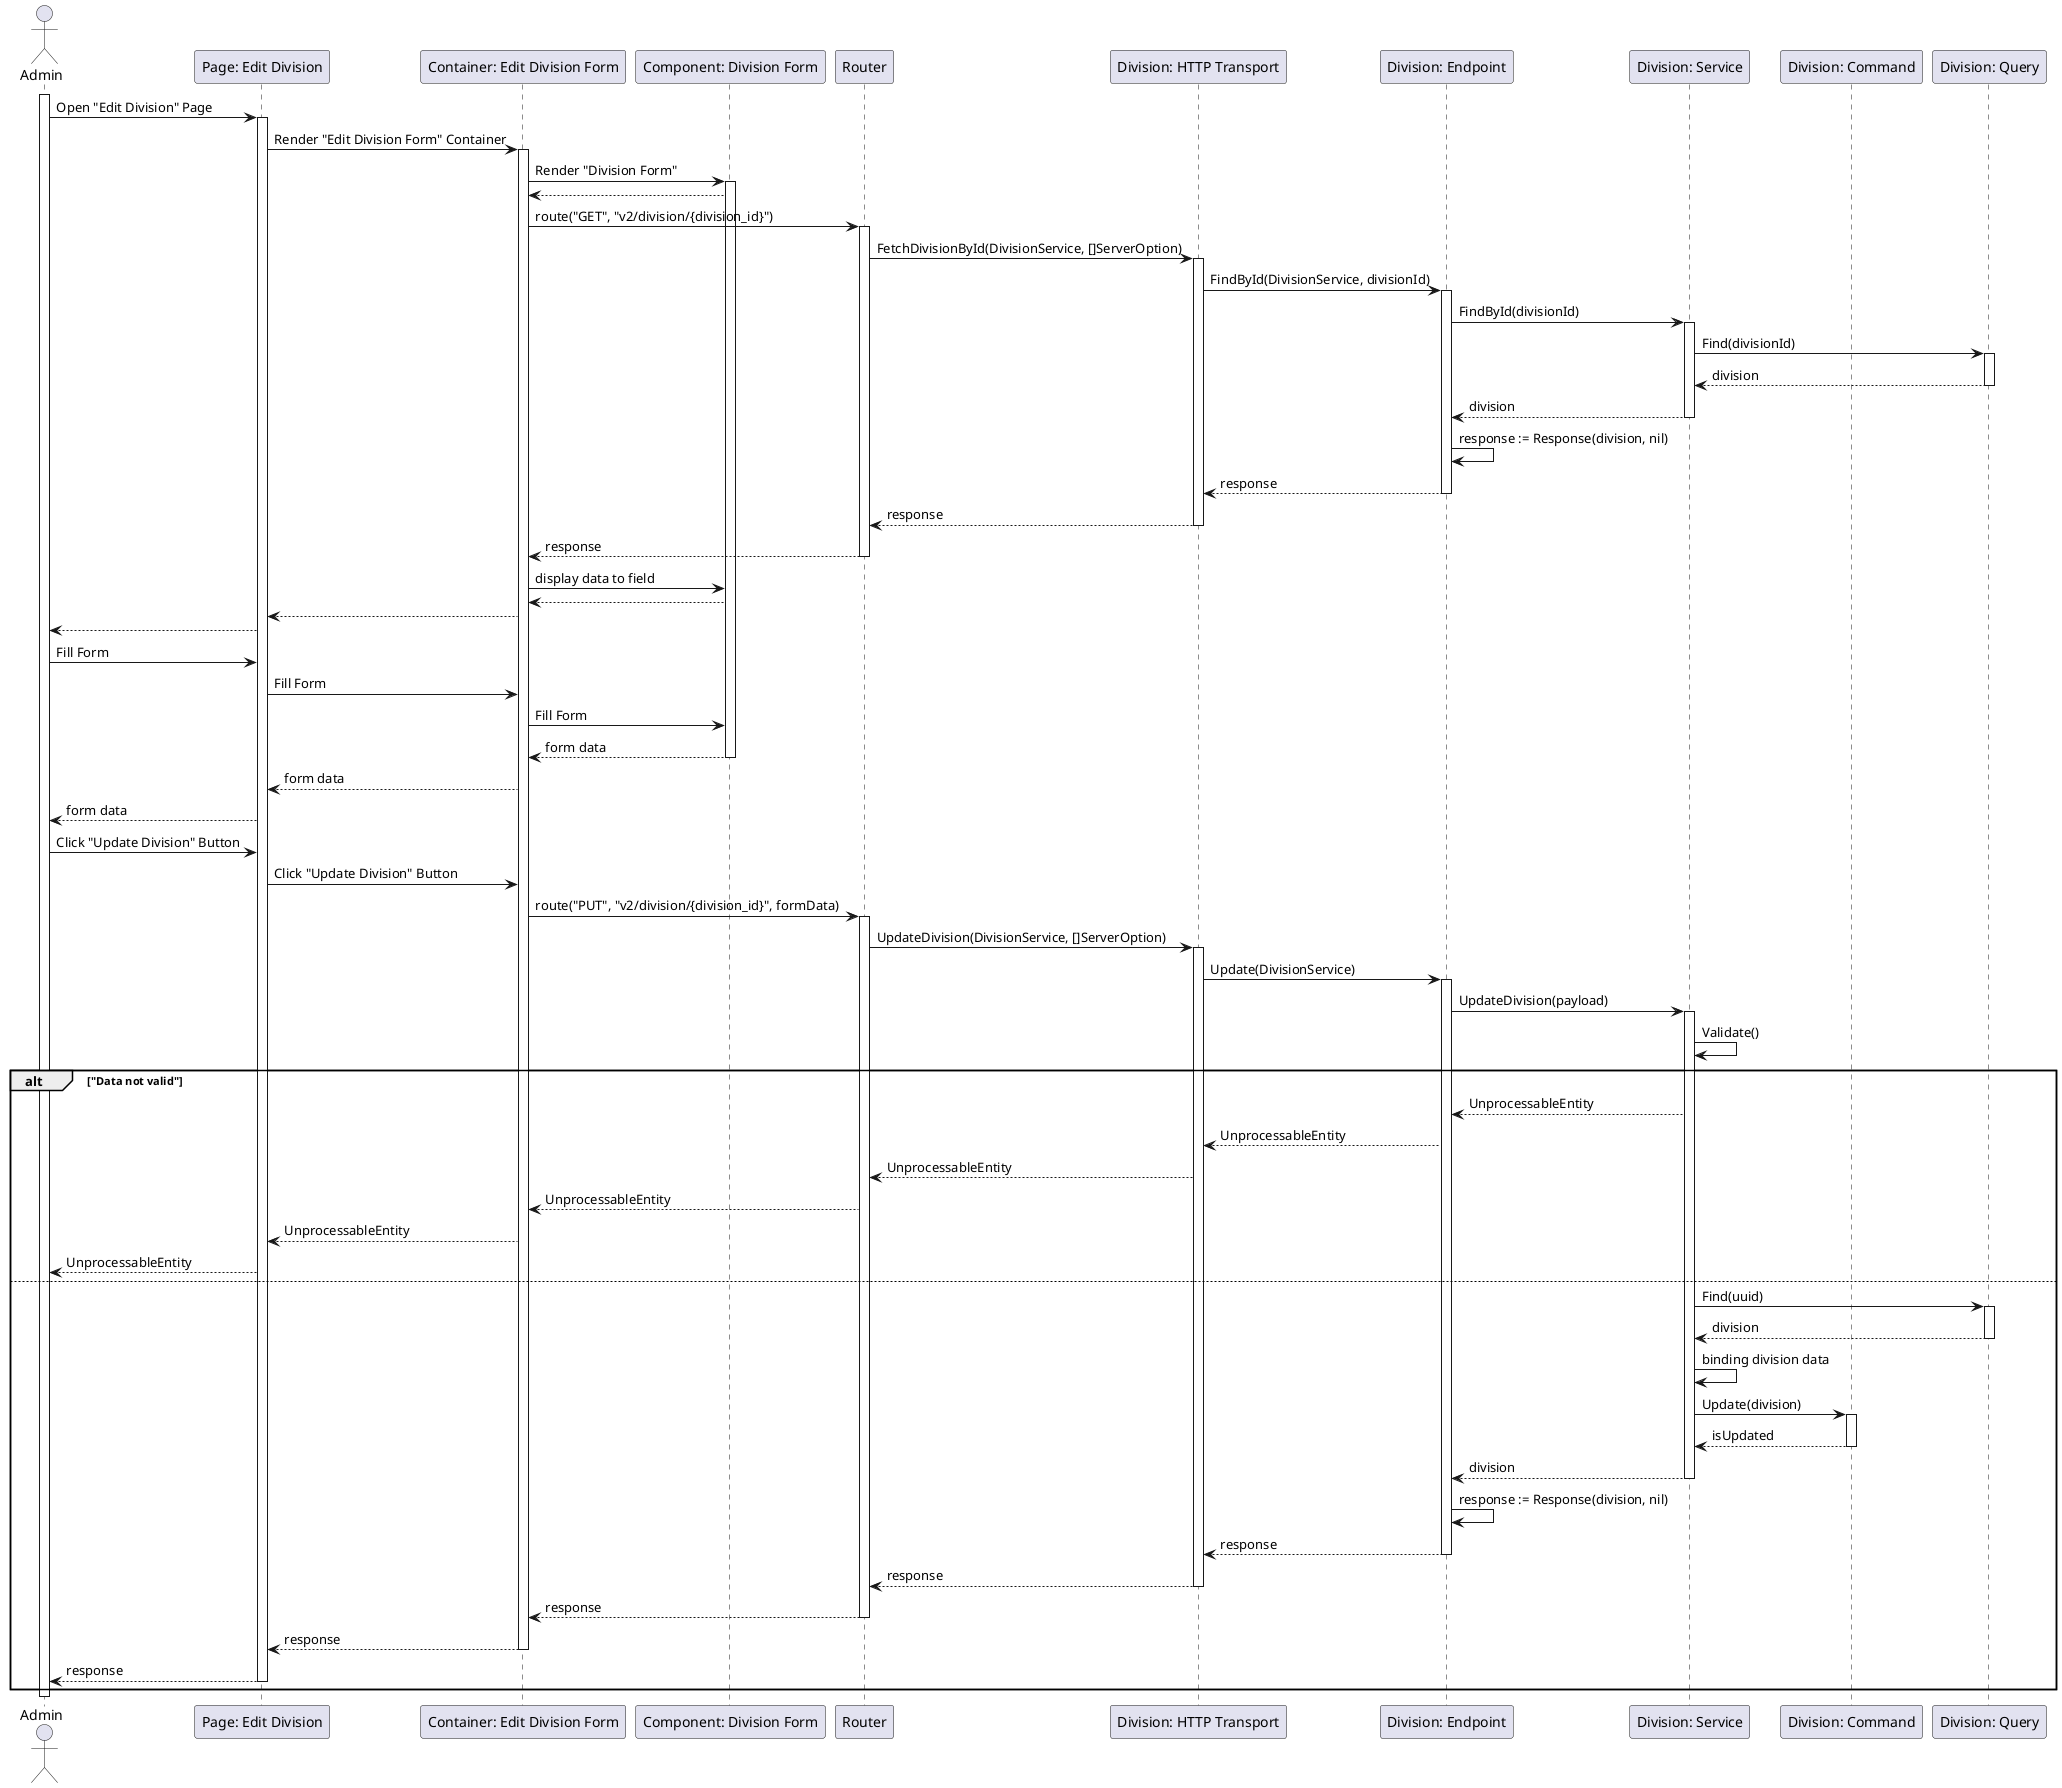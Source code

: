 @startuml UpdateDivision

actor Admin
participant "Page: Edit Division" as EditDivisionPage
participant "Container: Edit Division Form" as EditDivisionFormContainer
participant "Component: Division Form" as DivisionForm
participant "Router" as Router
participant "Division: HTTP Transport" as DivisionHTTPTransport
participant "Division: Endpoint" as DivisionEndpoint
participant "Division: Service" as DivisionService
participant "Division: Command" as DivisionCommand
participant "Division: Query" as DivisionQuery

activate Admin

Admin->EditDivisionPage: Open "Edit Division" Page
activate EditDivisionPage
EditDivisionPage->EditDivisionFormContainer: Render "Edit Division Form" Container
activate EditDivisionFormContainer
EditDivisionFormContainer->DivisionForm: Render "Division Form"
activate DivisionForm
DivisionForm-->EditDivisionFormContainer
EditDivisionFormContainer->Router: route("GET", "v2/division/{division_id}")
activate Router
Router->DivisionHTTPTransport: FetchDivisionById(DivisionService, []ServerOption)
activate DivisionHTTPTransport
DivisionHTTPTransport->DivisionEndpoint: FindById(DivisionService, divisionId)
activate DivisionEndpoint
DivisionEndpoint->DivisionService: FindById(divisionId)
activate DivisionService
DivisionService->DivisionQuery: Find(divisionId)
activate DivisionQuery
DivisionQuery-->DivisionService: division
deactivate DivisionQuery
DivisionService-->DivisionEndpoint: division
deactivate DivisionService
DivisionEndpoint->DivisionEndpoint: response := Response(division, nil)
DivisionEndpoint-->DivisionHTTPTransport: response
deactivate DivisionEndpoint
DivisionHTTPTransport-->Router: response
deactivate DivisionHTTPTransport
Router-->EditDivisionFormContainer: response
deactivate Router
EditDivisionFormContainer->DivisionForm: display data to field
DivisionForm-->EditDivisionFormContainer
EditDivisionFormContainer-->EditDivisionPage
EditDivisionPage-->Admin

Admin->EditDivisionPage: Fill Form
EditDivisionPage->EditDivisionFormContainer: Fill Form
EditDivisionFormContainer->DivisionForm: Fill Form
DivisionForm-->EditDivisionFormContainer: form data
deactivate DivisionForm
EditDivisionFormContainer-->EditDivisionPage: form data
EditDivisionPage-->Admin: form data

Admin->EditDivisionPage: Click "Update Division" Button
EditDivisionPage->EditDivisionFormContainer: Click "Update Division" Button
EditDivisionFormContainer->Router: route("PUT", "v2/division/{division_id}", formData)
activate Router
Router->DivisionHTTPTransport: UpdateDivision(DivisionService, []ServerOption)
activate DivisionHTTPTransport
DivisionHTTPTransport->DivisionEndpoint: Update(DivisionService)
activate DivisionEndpoint
DivisionEndpoint->DivisionService: UpdateDivision(payload)
activate DivisionService
DivisionService->DivisionService: Validate()

alt "Data not valid"
    DivisionService-->DivisionEndpoint: UnprocessableEntity
    DivisionEndpoint-->DivisionHTTPTransport: UnprocessableEntity
    DivisionHTTPTransport-->Router: UnprocessableEntity
    Router-->EditDivisionFormContainer: UnprocessableEntity
    EditDivisionFormContainer-->EditDivisionPage: UnprocessableEntity
    EditDivisionPage-->Admin: UnprocessableEntity
else
    DivisionService->DivisionQuery: Find(uuid)
    activate DivisionQuery
    DivisionQuery-->DivisionService: division
    deactivate DivisionQuery
    DivisionService->DivisionService: binding division data
    DivisionService->DivisionCommand: Update(division)
    activate DivisionCommand
    DivisionCommand-->DivisionService: isUpdated
    deactivate DivisionCommand
    DivisionService-->DivisionEndpoint: division
    deactivate DivisionService
    DivisionEndpoint->DivisionEndpoint: response := Response(division, nil)
    DivisionEndpoint-->DivisionHTTPTransport: response
    deactivate DivisionEndpoint
    DivisionHTTPTransport-->Router: response
    deactivate DivisionHTTPTransport
    Router-->EditDivisionFormContainer: response
    deactivate Router
    EditDivisionFormContainer-->EditDivisionPage: response
    deactivate EditDivisionFormContainer
    EditDivisionPage-->Admin: response
    deactivate EditDivisionPage
end

deactivate Admin

@enduml